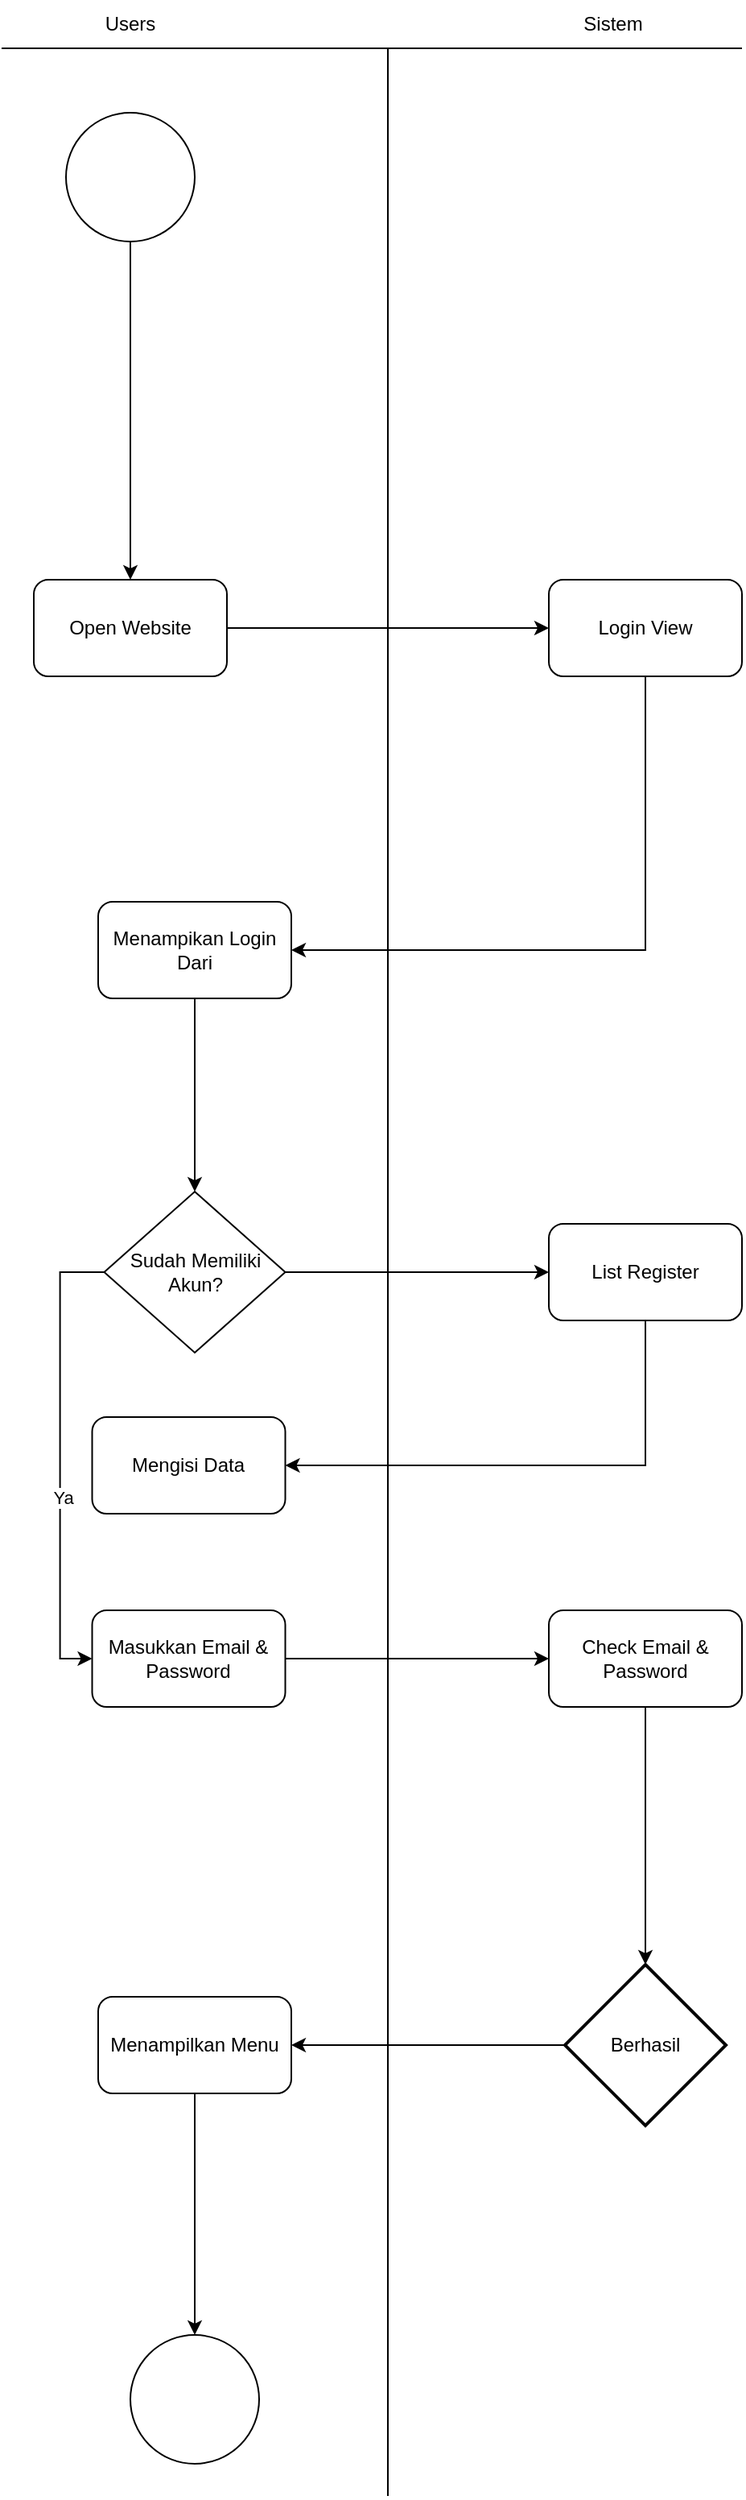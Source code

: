 <mxfile version="28.2.4">
  <diagram name="Page-1" id="VQRwhUMKV6puWFFjgsJS">
    <mxGraphModel dx="820" dy="403" grid="1" gridSize="10" guides="1" tooltips="1" connect="1" arrows="1" fold="1" page="1" pageScale="1" pageWidth="850" pageHeight="1100" math="0" shadow="0">
      <root>
        <mxCell id="0" />
        <mxCell id="1" parent="0" />
        <mxCell id="mfJfBfFhYV3fI8r-Q2DB-1" value="" style="ellipse;whiteSpace=wrap;html=1;aspect=fixed;" vertex="1" parent="1">
          <mxGeometry x="160" y="120" width="80" height="80" as="geometry" />
        </mxCell>
        <mxCell id="mfJfBfFhYV3fI8r-Q2DB-2" value="Users" style="text;html=1;align=center;verticalAlign=middle;whiteSpace=wrap;rounded=0;" vertex="1" parent="1">
          <mxGeometry x="170" y="50" width="60" height="30" as="geometry" />
        </mxCell>
        <mxCell id="mfJfBfFhYV3fI8r-Q2DB-3" value="" style="endArrow=classic;html=1;rounded=0;exitX=0.5;exitY=1;exitDx=0;exitDy=0;entryX=0.5;entryY=0;entryDx=0;entryDy=0;" edge="1" parent="1" source="mfJfBfFhYV3fI8r-Q2DB-1" target="mfJfBfFhYV3fI8r-Q2DB-8">
          <mxGeometry width="50" height="50" relative="1" as="geometry">
            <mxPoint x="400" y="290" as="sourcePoint" />
            <mxPoint x="200" y="400" as="targetPoint" />
          </mxGeometry>
        </mxCell>
        <mxCell id="mfJfBfFhYV3fI8r-Q2DB-4" value="" style="endArrow=none;html=1;rounded=0;" edge="1" parent="1">
          <mxGeometry width="50" height="50" relative="1" as="geometry">
            <mxPoint x="360" y="80" as="sourcePoint" />
            <mxPoint x="360" y="1600" as="targetPoint" />
          </mxGeometry>
        </mxCell>
        <mxCell id="mfJfBfFhYV3fI8r-Q2DB-5" value="" style="endArrow=none;html=1;rounded=0;" edge="1" parent="1">
          <mxGeometry width="50" height="50" relative="1" as="geometry">
            <mxPoint x="120" y="80" as="sourcePoint" />
            <mxPoint x="580" y="80" as="targetPoint" />
          </mxGeometry>
        </mxCell>
        <mxCell id="mfJfBfFhYV3fI8r-Q2DB-6" value="Sistem" style="text;html=1;align=center;verticalAlign=middle;whiteSpace=wrap;rounded=0;" vertex="1" parent="1">
          <mxGeometry x="470" y="50" width="60" height="30" as="geometry" />
        </mxCell>
        <mxCell id="mfJfBfFhYV3fI8r-Q2DB-8" value="Open Website" style="rounded=1;whiteSpace=wrap;html=1;" vertex="1" parent="1">
          <mxGeometry x="140" y="410" width="120" height="60" as="geometry" />
        </mxCell>
        <mxCell id="mfJfBfFhYV3fI8r-Q2DB-9" value="" style="endArrow=classic;html=1;rounded=0;exitX=1;exitY=0.5;exitDx=0;exitDy=0;entryX=0;entryY=0.5;entryDx=0;entryDy=0;" edge="1" parent="1" source="mfJfBfFhYV3fI8r-Q2DB-8" target="mfJfBfFhYV3fI8r-Q2DB-10">
          <mxGeometry width="50" height="50" relative="1" as="geometry">
            <mxPoint x="400" y="360" as="sourcePoint" />
            <mxPoint x="440" y="440" as="targetPoint" />
          </mxGeometry>
        </mxCell>
        <mxCell id="mfJfBfFhYV3fI8r-Q2DB-11" style="edgeStyle=orthogonalEdgeStyle;rounded=0;orthogonalLoop=1;jettySize=auto;html=1;exitX=0.5;exitY=1;exitDx=0;exitDy=0;entryX=1;entryY=0.5;entryDx=0;entryDy=0;" edge="1" parent="1" source="mfJfBfFhYV3fI8r-Q2DB-10" target="mfJfBfFhYV3fI8r-Q2DB-12">
          <mxGeometry relative="1" as="geometry">
            <mxPoint x="260" y="640" as="targetPoint" />
            <Array as="points">
              <mxPoint x="520" y="640" />
            </Array>
          </mxGeometry>
        </mxCell>
        <mxCell id="mfJfBfFhYV3fI8r-Q2DB-10" value="Login View" style="rounded=1;whiteSpace=wrap;html=1;" vertex="1" parent="1">
          <mxGeometry x="460" y="410" width="120" height="60" as="geometry" />
        </mxCell>
        <mxCell id="mfJfBfFhYV3fI8r-Q2DB-14" style="edgeStyle=orthogonalEdgeStyle;rounded=0;orthogonalLoop=1;jettySize=auto;html=1;exitX=0.5;exitY=1;exitDx=0;exitDy=0;entryX=0.5;entryY=0;entryDx=0;entryDy=0;" edge="1" parent="1" source="mfJfBfFhYV3fI8r-Q2DB-12" target="mfJfBfFhYV3fI8r-Q2DB-13">
          <mxGeometry relative="1" as="geometry" />
        </mxCell>
        <mxCell id="mfJfBfFhYV3fI8r-Q2DB-12" value="Menampikan Login Dari" style="rounded=1;whiteSpace=wrap;html=1;" vertex="1" parent="1">
          <mxGeometry x="180" y="610" width="120" height="60" as="geometry" />
        </mxCell>
        <mxCell id="mfJfBfFhYV3fI8r-Q2DB-17" style="edgeStyle=orthogonalEdgeStyle;rounded=0;orthogonalLoop=1;jettySize=auto;html=1;exitX=0;exitY=0.5;exitDx=0;exitDy=0;entryX=0;entryY=0.5;entryDx=0;entryDy=0;" edge="1" parent="1" source="mfJfBfFhYV3fI8r-Q2DB-13" target="mfJfBfFhYV3fI8r-Q2DB-21">
          <mxGeometry relative="1" as="geometry">
            <mxPoint x="120" y="1080" as="targetPoint" />
          </mxGeometry>
        </mxCell>
        <mxCell id="mfJfBfFhYV3fI8r-Q2DB-19" value="Ya" style="edgeLabel;html=1;align=center;verticalAlign=middle;resizable=0;points=[];" vertex="1" connectable="0" parent="mfJfBfFhYV3fI8r-Q2DB-17">
          <mxGeometry x="0.162" y="1" relative="1" as="geometry">
            <mxPoint as="offset" />
          </mxGeometry>
        </mxCell>
        <mxCell id="mfJfBfFhYV3fI8r-Q2DB-24" style="edgeStyle=orthogonalEdgeStyle;rounded=0;orthogonalLoop=1;jettySize=auto;html=1;exitX=1;exitY=0.5;exitDx=0;exitDy=0;entryX=0;entryY=0.5;entryDx=0;entryDy=0;" edge="1" parent="1" source="mfJfBfFhYV3fI8r-Q2DB-13" target="mfJfBfFhYV3fI8r-Q2DB-25">
          <mxGeometry relative="1" as="geometry">
            <mxPoint x="520" y="840" as="targetPoint" />
          </mxGeometry>
        </mxCell>
        <mxCell id="mfJfBfFhYV3fI8r-Q2DB-13" value="Sudah Memiliki Akun?" style="rhombus;whiteSpace=wrap;html=1;" vertex="1" parent="1">
          <mxGeometry x="183.75" y="790" width="112.5" height="100" as="geometry" />
        </mxCell>
        <mxCell id="mfJfBfFhYV3fI8r-Q2DB-20" value="Mengisi Data" style="rounded=1;whiteSpace=wrap;html=1;" vertex="1" parent="1">
          <mxGeometry x="176.25" y="930" width="120" height="60" as="geometry" />
        </mxCell>
        <mxCell id="mfJfBfFhYV3fI8r-Q2DB-27" style="edgeStyle=orthogonalEdgeStyle;rounded=0;orthogonalLoop=1;jettySize=auto;html=1;exitX=1;exitY=0.5;exitDx=0;exitDy=0;entryX=0;entryY=0.5;entryDx=0;entryDy=0;" edge="1" parent="1" source="mfJfBfFhYV3fI8r-Q2DB-21" target="mfJfBfFhYV3fI8r-Q2DB-28">
          <mxGeometry relative="1" as="geometry">
            <mxPoint x="460" y="1080" as="targetPoint" />
          </mxGeometry>
        </mxCell>
        <mxCell id="mfJfBfFhYV3fI8r-Q2DB-21" value="Masukkan Email &amp;amp; Password" style="rounded=1;whiteSpace=wrap;html=1;" vertex="1" parent="1">
          <mxGeometry x="176.25" y="1050" width="120" height="60" as="geometry" />
        </mxCell>
        <mxCell id="mfJfBfFhYV3fI8r-Q2DB-26" style="edgeStyle=orthogonalEdgeStyle;rounded=0;orthogonalLoop=1;jettySize=auto;html=1;exitX=0.5;exitY=1;exitDx=0;exitDy=0;entryX=1;entryY=0.5;entryDx=0;entryDy=0;" edge="1" parent="1" source="mfJfBfFhYV3fI8r-Q2DB-25" target="mfJfBfFhYV3fI8r-Q2DB-20">
          <mxGeometry relative="1" as="geometry">
            <mxPoint x="520.167" y="960" as="targetPoint" />
          </mxGeometry>
        </mxCell>
        <mxCell id="mfJfBfFhYV3fI8r-Q2DB-25" value="List Register" style="rounded=1;whiteSpace=wrap;html=1;" vertex="1" parent="1">
          <mxGeometry x="460" y="810" width="120" height="60" as="geometry" />
        </mxCell>
        <mxCell id="mfJfBfFhYV3fI8r-Q2DB-29" style="edgeStyle=orthogonalEdgeStyle;rounded=0;orthogonalLoop=1;jettySize=auto;html=1;exitX=0.5;exitY=1;exitDx=0;exitDy=0;entryX=0.5;entryY=0;entryDx=0;entryDy=0;entryPerimeter=0;" edge="1" parent="1" source="mfJfBfFhYV3fI8r-Q2DB-28" target="mfJfBfFhYV3fI8r-Q2DB-32">
          <mxGeometry relative="1" as="geometry">
            <mxPoint x="520" y="1250" as="targetPoint" />
          </mxGeometry>
        </mxCell>
        <mxCell id="mfJfBfFhYV3fI8r-Q2DB-28" value="Check Email &amp;amp; Password" style="rounded=1;whiteSpace=wrap;html=1;" vertex="1" parent="1">
          <mxGeometry x="460" y="1050" width="120" height="60" as="geometry" />
        </mxCell>
        <mxCell id="mfJfBfFhYV3fI8r-Q2DB-34" style="edgeStyle=orthogonalEdgeStyle;rounded=0;orthogonalLoop=1;jettySize=auto;html=1;exitX=0;exitY=0.5;exitDx=0;exitDy=0;exitPerimeter=0;entryX=1;entryY=0.5;entryDx=0;entryDy=0;" edge="1" parent="1" source="mfJfBfFhYV3fI8r-Q2DB-32" target="mfJfBfFhYV3fI8r-Q2DB-33">
          <mxGeometry relative="1" as="geometry" />
        </mxCell>
        <mxCell id="mfJfBfFhYV3fI8r-Q2DB-32" value="Berhasil" style="strokeWidth=2;html=1;shape=mxgraph.flowchart.decision;whiteSpace=wrap;" vertex="1" parent="1">
          <mxGeometry x="470" y="1270" width="100" height="100" as="geometry" />
        </mxCell>
        <mxCell id="mfJfBfFhYV3fI8r-Q2DB-36" style="edgeStyle=orthogonalEdgeStyle;rounded=0;orthogonalLoop=1;jettySize=auto;html=1;exitX=0.5;exitY=1;exitDx=0;exitDy=0;" edge="1" parent="1" source="mfJfBfFhYV3fI8r-Q2DB-33" target="mfJfBfFhYV3fI8r-Q2DB-35">
          <mxGeometry relative="1" as="geometry" />
        </mxCell>
        <mxCell id="mfJfBfFhYV3fI8r-Q2DB-33" value="Menampilkan Menu" style="rounded=1;whiteSpace=wrap;html=1;" vertex="1" parent="1">
          <mxGeometry x="180" y="1290" width="120" height="60" as="geometry" />
        </mxCell>
        <mxCell id="mfJfBfFhYV3fI8r-Q2DB-35" value="" style="ellipse;whiteSpace=wrap;html=1;aspect=fixed;" vertex="1" parent="1">
          <mxGeometry x="200" y="1500" width="80" height="80" as="geometry" />
        </mxCell>
      </root>
    </mxGraphModel>
  </diagram>
</mxfile>
